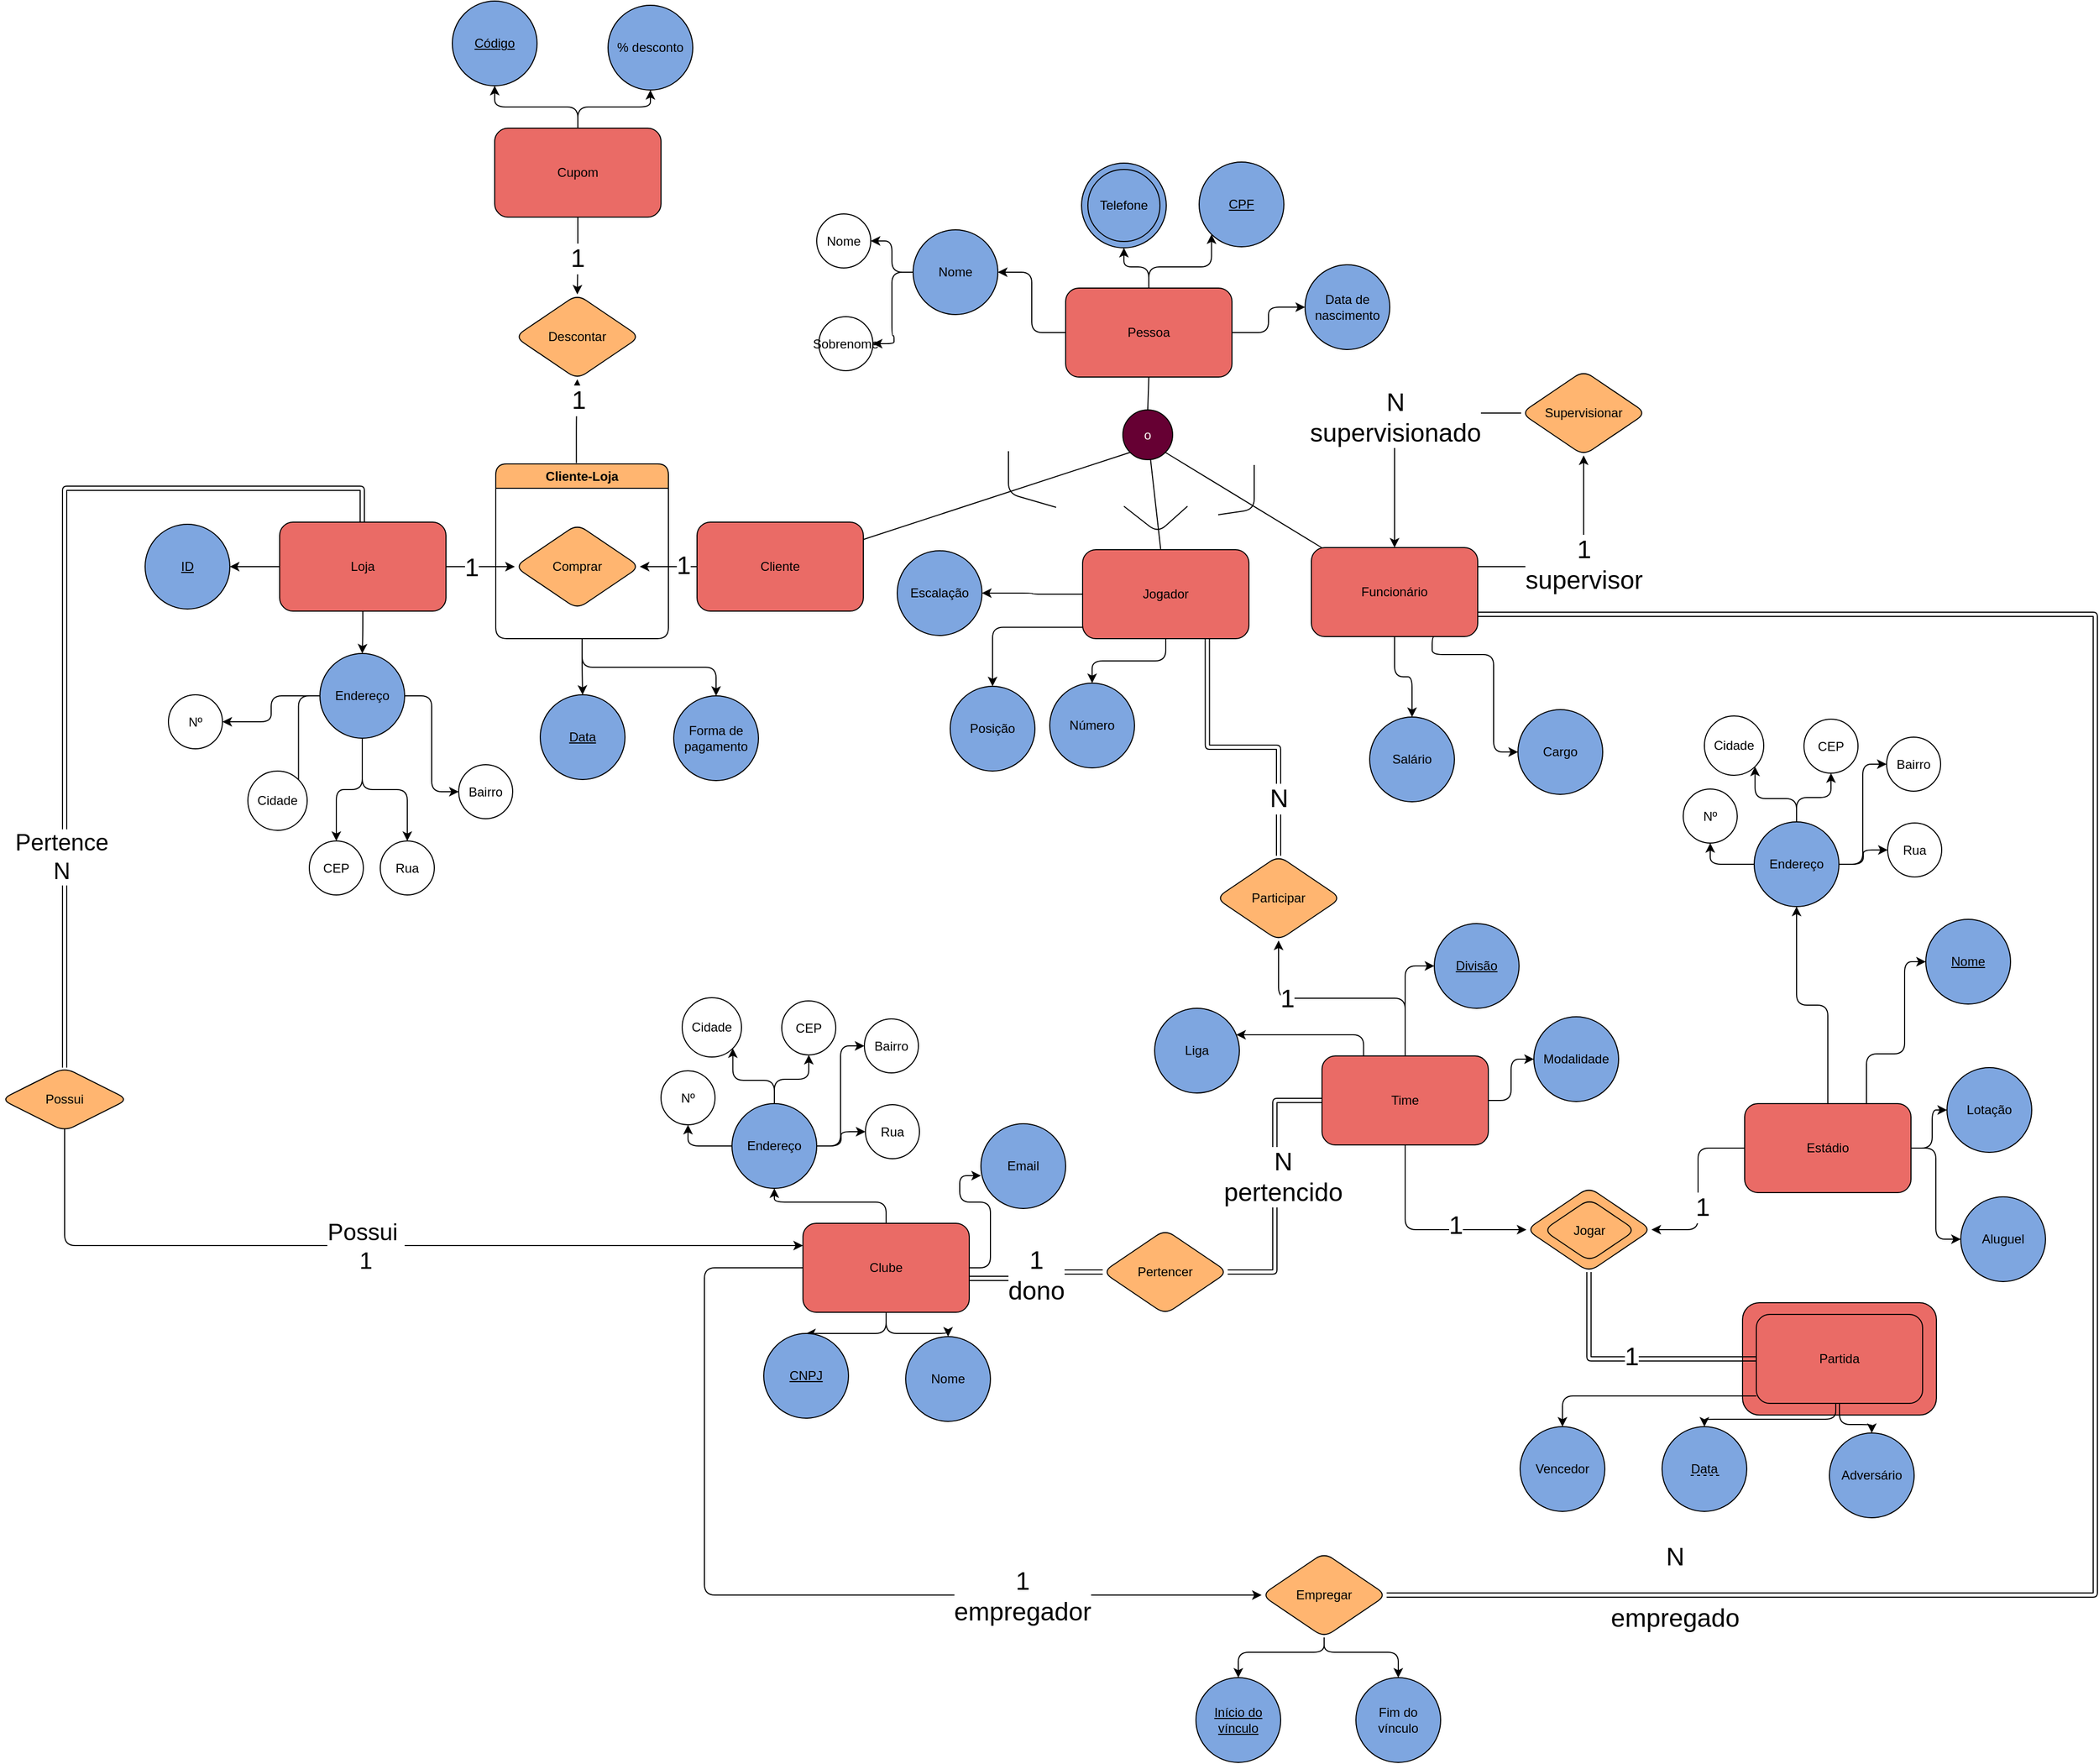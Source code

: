 <mxfile version="20.8.16" type="github">
  <diagram id="R2lEEEUBdFMjLlhIrx00" name="Page-1">
    <mxGraphModel dx="2057" dy="707" grid="0" gridSize="10" guides="0" tooltips="1" connect="1" arrows="1" fold="1" page="0" pageScale="1" pageWidth="850" pageHeight="1100" math="0" shadow="0" extFonts="Permanent Marker^https://fonts.googleapis.com/css?family=Permanent+Marker">
      <root>
        <mxCell id="0" />
        <mxCell id="1" parent="0" />
        <mxCell id="nBhm9qrBOVUtakQsjSAV-140" value="Partida&lt;br&gt;(ENTIDADE FRACA)" style="rounded=1;whiteSpace=wrap;html=1;fillColor=#EA6B66;strokeColor=#000000;" parent="1" vertex="1">
          <mxGeometry x="940" y="1546" width="183" height="106" as="geometry" />
        </mxCell>
        <mxCell id="nBhm9qrBOVUtakQsjSAV-18" style="edgeStyle=orthogonalEdgeStyle;rounded=1;orthogonalLoop=1;jettySize=auto;html=1;" parent="1" source="nBhm9qrBOVUtakQsjSAV-1" target="nBhm9qrBOVUtakQsjSAV-4" edge="1">
          <mxGeometry relative="1" as="geometry">
            <Array as="points">
              <mxPoint x="132" y="1451" />
              <mxPoint x="26" y="1451" />
            </Array>
          </mxGeometry>
        </mxCell>
        <mxCell id="nBhm9qrBOVUtakQsjSAV-19" style="edgeStyle=orthogonalEdgeStyle;rounded=1;orthogonalLoop=1;jettySize=auto;html=1;entryX=0;entryY=0.613;entryDx=0;entryDy=0;entryPerimeter=0;" parent="1" source="nBhm9qrBOVUtakQsjSAV-1" target="nBhm9qrBOVUtakQsjSAV-5" edge="1">
          <mxGeometry relative="1" as="geometry" />
        </mxCell>
        <mxCell id="nBhm9qrBOVUtakQsjSAV-20" style="edgeStyle=orthogonalEdgeStyle;rounded=1;orthogonalLoop=1;jettySize=auto;html=1;" parent="1" source="nBhm9qrBOVUtakQsjSAV-1" target="nBhm9qrBOVUtakQsjSAV-3" edge="1">
          <mxGeometry relative="1" as="geometry" />
        </mxCell>
        <mxCell id="nBhm9qrBOVUtakQsjSAV-21" style="edgeStyle=orthogonalEdgeStyle;rounded=1;orthogonalLoop=1;jettySize=auto;html=1;" parent="1" source="nBhm9qrBOVUtakQsjSAV-1" target="nBhm9qrBOVUtakQsjSAV-2" edge="1">
          <mxGeometry relative="1" as="geometry" />
        </mxCell>
        <mxCell id="nBhm9qrBOVUtakQsjSAV-118" style="edgeStyle=orthogonalEdgeStyle;rounded=1;orthogonalLoop=1;jettySize=auto;html=1;entryX=0;entryY=0.5;entryDx=0;entryDy=0;fontSize=24;fillColor=#FFB570;exitX=0;exitY=0.5;exitDx=0;exitDy=0;" parent="1" source="nBhm9qrBOVUtakQsjSAV-1" target="nBhm9qrBOVUtakQsjSAV-117" edge="1">
          <mxGeometry relative="1" as="geometry">
            <Array as="points">
              <mxPoint x="-40" y="1513" />
              <mxPoint x="-40" y="1822" />
            </Array>
          </mxGeometry>
        </mxCell>
        <mxCell id="nBhm9qrBOVUtakQsjSAV-119" value="1&lt;br&gt;empregador" style="edgeLabel;html=1;align=center;verticalAlign=middle;resizable=0;points=[];fontSize=24;rounded=1;" parent="nBhm9qrBOVUtakQsjSAV-118" vertex="1" connectable="0">
          <mxGeometry x="0.513" y="-1" relative="1" as="geometry">
            <mxPoint as="offset" />
          </mxGeometry>
        </mxCell>
        <mxCell id="nBhm9qrBOVUtakQsjSAV-1" value="Clube" style="rounded=1;whiteSpace=wrap;html=1;fillColor=#EA6B66;" parent="1" vertex="1">
          <mxGeometry x="53" y="1471" width="157" height="84" as="geometry" />
        </mxCell>
        <mxCell id="nBhm9qrBOVUtakQsjSAV-2" value="&lt;u&gt;CNPJ&lt;/u&gt;" style="ellipse;whiteSpace=wrap;html=1;aspect=fixed;fillColor=#7EA6E0;rounded=1;" parent="1" vertex="1">
          <mxGeometry x="16" y="1575" width="80" height="80" as="geometry" />
        </mxCell>
        <mxCell id="nBhm9qrBOVUtakQsjSAV-3" value="Nome" style="ellipse;whiteSpace=wrap;html=1;aspect=fixed;fillColor=#7EA6E0;rounded=1;" parent="1" vertex="1">
          <mxGeometry x="150" y="1578" width="80" height="80" as="geometry" />
        </mxCell>
        <mxCell id="nBhm9qrBOVUtakQsjSAV-13" style="edgeStyle=orthogonalEdgeStyle;rounded=1;orthogonalLoop=1;jettySize=auto;html=1;entryX=1;entryY=1;entryDx=0;entryDy=0;" parent="1" source="nBhm9qrBOVUtakQsjSAV-4" target="nBhm9qrBOVUtakQsjSAV-8" edge="1">
          <mxGeometry relative="1" as="geometry" />
        </mxCell>
        <mxCell id="nBhm9qrBOVUtakQsjSAV-14" style="edgeStyle=orthogonalEdgeStyle;rounded=1;orthogonalLoop=1;jettySize=auto;html=1;entryX=0.5;entryY=1;entryDx=0;entryDy=0;" parent="1" source="nBhm9qrBOVUtakQsjSAV-4" target="nBhm9qrBOVUtakQsjSAV-11" edge="1">
          <mxGeometry relative="1" as="geometry" />
        </mxCell>
        <mxCell id="nBhm9qrBOVUtakQsjSAV-15" style="edgeStyle=orthogonalEdgeStyle;rounded=1;orthogonalLoop=1;jettySize=auto;html=1;" parent="1" source="nBhm9qrBOVUtakQsjSAV-4" target="nBhm9qrBOVUtakQsjSAV-6" edge="1">
          <mxGeometry relative="1" as="geometry" />
        </mxCell>
        <mxCell id="nBhm9qrBOVUtakQsjSAV-16" style="edgeStyle=orthogonalEdgeStyle;rounded=1;orthogonalLoop=1;jettySize=auto;html=1;entryX=0;entryY=0.5;entryDx=0;entryDy=0;" parent="1" source="nBhm9qrBOVUtakQsjSAV-4" target="nBhm9qrBOVUtakQsjSAV-9" edge="1">
          <mxGeometry relative="1" as="geometry" />
        </mxCell>
        <mxCell id="nBhm9qrBOVUtakQsjSAV-17" style="edgeStyle=orthogonalEdgeStyle;rounded=1;orthogonalLoop=1;jettySize=auto;html=1;" parent="1" source="nBhm9qrBOVUtakQsjSAV-4" target="nBhm9qrBOVUtakQsjSAV-10" edge="1">
          <mxGeometry relative="1" as="geometry" />
        </mxCell>
        <mxCell id="nBhm9qrBOVUtakQsjSAV-4" value="Endereço" style="ellipse;whiteSpace=wrap;html=1;aspect=fixed;fillColor=#7EA6E0;rounded=1;" parent="1" vertex="1">
          <mxGeometry x="-14" y="1358" width="80" height="80" as="geometry" />
        </mxCell>
        <mxCell id="nBhm9qrBOVUtakQsjSAV-5" value="Email" style="ellipse;whiteSpace=wrap;html=1;aspect=fixed;fillColor=#7EA6E0;rounded=1;" parent="1" vertex="1">
          <mxGeometry x="221" y="1377" width="80" height="80" as="geometry" />
        </mxCell>
        <mxCell id="nBhm9qrBOVUtakQsjSAV-6" value="CEP" style="ellipse;whiteSpace=wrap;html=1;aspect=fixed;rounded=1;" parent="1" vertex="1">
          <mxGeometry x="33" y="1261" width="51" height="51" as="geometry" />
        </mxCell>
        <mxCell id="nBhm9qrBOVUtakQsjSAV-8" value="Cidade" style="ellipse;whiteSpace=wrap;html=1;aspect=fixed;rounded=1;" parent="1" vertex="1">
          <mxGeometry x="-61" y="1258" width="56" height="56" as="geometry" />
        </mxCell>
        <mxCell id="nBhm9qrBOVUtakQsjSAV-9" value="Bairro" style="ellipse;whiteSpace=wrap;html=1;aspect=fixed;rounded=1;" parent="1" vertex="1">
          <mxGeometry x="111" y="1278" width="51" height="51" as="geometry" />
        </mxCell>
        <mxCell id="nBhm9qrBOVUtakQsjSAV-10" value="Rua" style="ellipse;whiteSpace=wrap;html=1;aspect=fixed;rounded=1;" parent="1" vertex="1">
          <mxGeometry x="112" y="1359" width="51" height="51" as="geometry" />
        </mxCell>
        <mxCell id="nBhm9qrBOVUtakQsjSAV-11" value="Nº" style="ellipse;whiteSpace=wrap;html=1;aspect=fixed;rounded=1;" parent="1" vertex="1">
          <mxGeometry x="-81" y="1327" width="51" height="51" as="geometry" />
        </mxCell>
        <mxCell id="nBhm9qrBOVUtakQsjSAV-25" style="edgeStyle=orthogonalEdgeStyle;rounded=1;orthogonalLoop=1;jettySize=auto;html=1;entryX=0;entryY=0.5;entryDx=0;entryDy=0;" parent="1" source="nBhm9qrBOVUtakQsjSAV-22" target="nBhm9qrBOVUtakQsjSAV-23" edge="1">
          <mxGeometry relative="1" as="geometry" />
        </mxCell>
        <mxCell id="nBhm9qrBOVUtakQsjSAV-26" style="edgeStyle=orthogonalEdgeStyle;rounded=1;orthogonalLoop=1;jettySize=auto;html=1;" parent="1" source="nBhm9qrBOVUtakQsjSAV-22" target="nBhm9qrBOVUtakQsjSAV-24" edge="1">
          <mxGeometry relative="1" as="geometry" />
        </mxCell>
        <mxCell id="nBhm9qrBOVUtakQsjSAV-100" style="edgeStyle=orthogonalEdgeStyle;rounded=1;orthogonalLoop=1;jettySize=auto;html=1;entryX=0.5;entryY=1;entryDx=0;entryDy=0;fontSize=24;" parent="1" source="nBhm9qrBOVUtakQsjSAV-22" target="nBhm9qrBOVUtakQsjSAV-97" edge="1">
          <mxGeometry relative="1" as="geometry" />
        </mxCell>
        <mxCell id="nBhm9qrBOVUtakQsjSAV-101" value="1" style="edgeLabel;html=1;align=center;verticalAlign=middle;resizable=0;points=[];fontSize=24;rounded=1;" parent="nBhm9qrBOVUtakQsjSAV-100" vertex="1" connectable="0">
          <mxGeometry x="0.468" relative="1" as="geometry">
            <mxPoint x="1" as="offset" />
          </mxGeometry>
        </mxCell>
        <mxCell id="nBhm9qrBOVUtakQsjSAV-111" style="edgeStyle=orthogonalEdgeStyle;rounded=1;orthogonalLoop=1;jettySize=auto;html=1;entryX=0;entryY=0.5;entryDx=0;entryDy=0;fontSize=24;fillColor=#FFB570;exitX=0.5;exitY=1;exitDx=0;exitDy=0;" parent="1" source="nBhm9qrBOVUtakQsjSAV-22" target="nBhm9qrBOVUtakQsjSAV-110" edge="1">
          <mxGeometry relative="1" as="geometry" />
        </mxCell>
        <mxCell id="nBhm9qrBOVUtakQsjSAV-112" value="1" style="edgeLabel;html=1;align=center;verticalAlign=middle;resizable=0;points=[];fontSize=24;rounded=1;" parent="nBhm9qrBOVUtakQsjSAV-111" vertex="1" connectable="0">
          <mxGeometry x="0.304" y="4" relative="1" as="geometry">
            <mxPoint as="offset" />
          </mxGeometry>
        </mxCell>
        <mxCell id="OqBrJJ7zVb7oXpgQfmvQ-5" style="edgeStyle=orthogonalEdgeStyle;orthogonalLoop=1;jettySize=auto;html=1;exitX=0.25;exitY=0;exitDx=0;exitDy=0;rounded=1;" parent="1" source="nBhm9qrBOVUtakQsjSAV-22" target="OqBrJJ7zVb7oXpgQfmvQ-4" edge="1">
          <mxGeometry relative="1" as="geometry">
            <Array as="points">
              <mxPoint x="582" y="1293" />
            </Array>
          </mxGeometry>
        </mxCell>
        <mxCell id="nBhm9qrBOVUtakQsjSAV-22" value="Time" style="rounded=1;whiteSpace=wrap;html=1;fillColor=#EA6B66;" parent="1" vertex="1">
          <mxGeometry x="543" y="1313" width="157" height="84" as="geometry" />
        </mxCell>
        <mxCell id="nBhm9qrBOVUtakQsjSAV-23" value="&lt;u&gt;Divisão&lt;/u&gt;" style="ellipse;whiteSpace=wrap;html=1;aspect=fixed;fillColor=#7EA6E0;rounded=1;" parent="1" vertex="1">
          <mxGeometry x="649" y="1188" width="80" height="80" as="geometry" />
        </mxCell>
        <mxCell id="nBhm9qrBOVUtakQsjSAV-24" value="Modalidade" style="ellipse;whiteSpace=wrap;html=1;aspect=fixed;fillColor=#7EA6E0;rounded=1;" parent="1" vertex="1">
          <mxGeometry x="743" y="1276" width="80" height="80" as="geometry" />
        </mxCell>
        <mxCell id="nBhm9qrBOVUtakQsjSAV-40" style="edgeStyle=orthogonalEdgeStyle;rounded=1;orthogonalLoop=1;jettySize=auto;html=1;entryX=0.5;entryY=0;entryDx=0;entryDy=0;" parent="1" source="nBhm9qrBOVUtakQsjSAV-27" target="3DALCJo6I9vXgpLm0yMm-17" edge="1">
          <mxGeometry relative="1" as="geometry">
            <mxPoint x="-363" y="932" as="targetPoint" />
          </mxGeometry>
        </mxCell>
        <mxCell id="nBhm9qrBOVUtakQsjSAV-89" style="edgeStyle=orthogonalEdgeStyle;rounded=1;orthogonalLoop=1;jettySize=auto;html=1;" parent="1" source="nBhm9qrBOVUtakQsjSAV-27" target="nBhm9qrBOVUtakQsjSAV-80" edge="1">
          <mxGeometry relative="1" as="geometry" />
        </mxCell>
        <mxCell id="3DALCJo6I9vXgpLm0yMm-30" value="&lt;span style=&quot;font-size: 24px;&quot;&gt;1&lt;/span&gt;" style="edgeLabel;html=1;align=center;verticalAlign=middle;resizable=0;points=[];" parent="nBhm9qrBOVUtakQsjSAV-89" vertex="1" connectable="0">
          <mxGeometry x="-0.278" y="-1" relative="1" as="geometry">
            <mxPoint as="offset" />
          </mxGeometry>
        </mxCell>
        <mxCell id="3DALCJo6I9vXgpLm0yMm-25" style="edgeStyle=orthogonalEdgeStyle;rounded=1;orthogonalLoop=1;jettySize=auto;html=1;" parent="1" source="nBhm9qrBOVUtakQsjSAV-27" target="3DALCJo6I9vXgpLm0yMm-24" edge="1">
          <mxGeometry relative="1" as="geometry" />
        </mxCell>
        <mxCell id="nBhm9qrBOVUtakQsjSAV-27" value="Loja" style="rounded=1;whiteSpace=wrap;html=1;fillColor=#EA6B66;" parent="1" vertex="1">
          <mxGeometry x="-441" y="809" width="157" height="84" as="geometry" />
        </mxCell>
        <mxCell id="nBhm9qrBOVUtakQsjSAV-41" style="edgeStyle=orthogonalEdgeStyle;rounded=1;orthogonalLoop=1;jettySize=auto;html=1;" parent="1" source="nBhm9qrBOVUtakQsjSAV-30" target="nBhm9qrBOVUtakQsjSAV-32" edge="1">
          <mxGeometry relative="1" as="geometry" />
        </mxCell>
        <mxCell id="nBhm9qrBOVUtakQsjSAV-42" style="edgeStyle=orthogonalEdgeStyle;rounded=1;orthogonalLoop=1;jettySize=auto;html=1;" parent="1" source="nBhm9qrBOVUtakQsjSAV-30" target="nBhm9qrBOVUtakQsjSAV-39" edge="1">
          <mxGeometry relative="1" as="geometry" />
        </mxCell>
        <mxCell id="nBhm9qrBOVUtakQsjSAV-43" style="edgeStyle=orthogonalEdgeStyle;rounded=1;orthogonalLoop=1;jettySize=auto;html=1;entryX=0;entryY=1;entryDx=0;entryDy=0;" parent="1" source="nBhm9qrBOVUtakQsjSAV-30" target="nBhm9qrBOVUtakQsjSAV-31" edge="1">
          <mxGeometry relative="1" as="geometry" />
        </mxCell>
        <mxCell id="nBhm9qrBOVUtakQsjSAV-44" style="edgeStyle=orthogonalEdgeStyle;rounded=1;orthogonalLoop=1;jettySize=auto;html=1;" parent="1" source="nBhm9qrBOVUtakQsjSAV-30" target="nBhm9qrBOVUtakQsjSAV-38" edge="1">
          <mxGeometry relative="1" as="geometry" />
        </mxCell>
        <mxCell id="nBhm9qrBOVUtakQsjSAV-30" value="Pessoa" style="rounded=1;whiteSpace=wrap;html=1;fillColor=#EA6B66;" parent="1" vertex="1">
          <mxGeometry x="301" y="588" width="157" height="84" as="geometry" />
        </mxCell>
        <mxCell id="nBhm9qrBOVUtakQsjSAV-31" value="&lt;u&gt;CPF&lt;/u&gt;" style="ellipse;whiteSpace=wrap;html=1;aspect=fixed;fillColor=#7EA6E0;rounded=1;" parent="1" vertex="1">
          <mxGeometry x="427" y="469" width="80" height="80" as="geometry" />
        </mxCell>
        <mxCell id="nBhm9qrBOVUtakQsjSAV-36" style="edgeStyle=orthogonalEdgeStyle;rounded=1;orthogonalLoop=1;jettySize=auto;html=1;entryX=1;entryY=0.5;entryDx=0;entryDy=0;" parent="1" source="nBhm9qrBOVUtakQsjSAV-32" target="nBhm9qrBOVUtakQsjSAV-33" edge="1">
          <mxGeometry relative="1" as="geometry" />
        </mxCell>
        <mxCell id="nBhm9qrBOVUtakQsjSAV-37" style="edgeStyle=orthogonalEdgeStyle;rounded=1;orthogonalLoop=1;jettySize=auto;html=1;entryX=1;entryY=0.5;entryDx=0;entryDy=0;" parent="1" source="nBhm9qrBOVUtakQsjSAV-32" target="nBhm9qrBOVUtakQsjSAV-34" edge="1">
          <mxGeometry relative="1" as="geometry" />
        </mxCell>
        <mxCell id="nBhm9qrBOVUtakQsjSAV-32" value="Nome" style="ellipse;whiteSpace=wrap;html=1;aspect=fixed;fillColor=#7EA6E0;rounded=1;" parent="1" vertex="1">
          <mxGeometry x="157" y="533" width="80" height="80" as="geometry" />
        </mxCell>
        <mxCell id="nBhm9qrBOVUtakQsjSAV-33" value="Nome" style="ellipse;whiteSpace=wrap;html=1;aspect=fixed;rounded=1;" parent="1" vertex="1">
          <mxGeometry x="66" y="518" width="51" height="51" as="geometry" />
        </mxCell>
        <mxCell id="nBhm9qrBOVUtakQsjSAV-34" value="Sobrenome" style="ellipse;whiteSpace=wrap;html=1;aspect=fixed;rounded=1;" parent="1" vertex="1">
          <mxGeometry x="68" y="615" width="51" height="51" as="geometry" />
        </mxCell>
        <mxCell id="nBhm9qrBOVUtakQsjSAV-38" value="Data de nascimento" style="ellipse;whiteSpace=wrap;html=1;aspect=fixed;fillColor=#7EA6E0;rounded=1;" parent="1" vertex="1">
          <mxGeometry x="527" y="566" width="80" height="80" as="geometry" />
        </mxCell>
        <mxCell id="nBhm9qrBOVUtakQsjSAV-39" value="" style="ellipse;whiteSpace=wrap;html=1;aspect=fixed;fillColor=#7EA6E0;rounded=1;" parent="1" vertex="1">
          <mxGeometry x="316" y="470" width="80" height="80" as="geometry" />
        </mxCell>
        <mxCell id="nBhm9qrBOVUtakQsjSAV-45" value="&lt;font color=&quot;#ffffff&quot;&gt;o&lt;/font&gt;" style="ellipse;whiteSpace=wrap;html=1;aspect=fixed;fillColor=#660033;rounded=1;" parent="1" vertex="1">
          <mxGeometry x="355" y="703" width="47" height="47" as="geometry" />
        </mxCell>
        <mxCell id="nBhm9qrBOVUtakQsjSAV-47" value="" style="endArrow=none;html=1;rounded=1;entryX=0.5;entryY=1;entryDx=0;entryDy=0;exitX=0.5;exitY=0;exitDx=0;exitDy=0;" parent="1" source="nBhm9qrBOVUtakQsjSAV-45" target="nBhm9qrBOVUtakQsjSAV-30" edge="1">
          <mxGeometry width="50" height="50" relative="1" as="geometry">
            <mxPoint x="397" y="617" as="sourcePoint" />
            <mxPoint x="447" y="567" as="targetPoint" />
          </mxGeometry>
        </mxCell>
        <mxCell id="nBhm9qrBOVUtakQsjSAV-90" style="edgeStyle=orthogonalEdgeStyle;rounded=1;orthogonalLoop=1;jettySize=auto;html=1;entryX=1;entryY=0.5;entryDx=0;entryDy=0;" parent="1" source="nBhm9qrBOVUtakQsjSAV-48" target="nBhm9qrBOVUtakQsjSAV-80" edge="1">
          <mxGeometry relative="1" as="geometry" />
        </mxCell>
        <mxCell id="3DALCJo6I9vXgpLm0yMm-28" value="&lt;span style=&quot;font-size: 24px;&quot;&gt;1&lt;/span&gt;" style="edgeLabel;html=1;align=center;verticalAlign=middle;resizable=0;points=[];" parent="nBhm9qrBOVUtakQsjSAV-90" vertex="1" connectable="0">
          <mxGeometry x="-0.511" y="-1" relative="1" as="geometry">
            <mxPoint as="offset" />
          </mxGeometry>
        </mxCell>
        <mxCell id="nBhm9qrBOVUtakQsjSAV-48" value="Cliente" style="rounded=1;whiteSpace=wrap;html=1;fillColor=#EA6B66;" parent="1" vertex="1">
          <mxGeometry x="-47" y="809" width="157" height="84" as="geometry" />
        </mxCell>
        <mxCell id="nBhm9qrBOVUtakQsjSAV-68" style="edgeStyle=orthogonalEdgeStyle;rounded=1;orthogonalLoop=1;jettySize=auto;html=1;exitX=0.002;exitY=0.872;exitDx=0;exitDy=0;exitPerimeter=0;" parent="1" source="nBhm9qrBOVUtakQsjSAV-49" target="nBhm9qrBOVUtakQsjSAV-67" edge="1">
          <mxGeometry relative="1" as="geometry" />
        </mxCell>
        <mxCell id="nBhm9qrBOVUtakQsjSAV-70" style="edgeStyle=orthogonalEdgeStyle;rounded=1;orthogonalLoop=1;jettySize=auto;html=1;" parent="1" source="nBhm9qrBOVUtakQsjSAV-49" target="nBhm9qrBOVUtakQsjSAV-69" edge="1">
          <mxGeometry relative="1" as="geometry" />
        </mxCell>
        <mxCell id="nBhm9qrBOVUtakQsjSAV-74" style="edgeStyle=orthogonalEdgeStyle;rounded=1;orthogonalLoop=1;jettySize=auto;html=1;exitX=0;exitY=0.5;exitDx=0;exitDy=0;" parent="1" source="nBhm9qrBOVUtakQsjSAV-49" target="nBhm9qrBOVUtakQsjSAV-73" edge="1">
          <mxGeometry relative="1" as="geometry" />
        </mxCell>
        <mxCell id="nBhm9qrBOVUtakQsjSAV-98" value="&lt;font style=&quot;font-size: 24px;&quot;&gt;N&lt;/font&gt;" style="edgeStyle=orthogonalEdgeStyle;rounded=1;orthogonalLoop=1;jettySize=auto;html=1;exitX=0.75;exitY=1;exitDx=0;exitDy=0;shape=link;" parent="1" source="nBhm9qrBOVUtakQsjSAV-49" target="nBhm9qrBOVUtakQsjSAV-97" edge="1">
          <mxGeometry x="0.603" relative="1" as="geometry">
            <mxPoint as="offset" />
          </mxGeometry>
        </mxCell>
        <mxCell id="nBhm9qrBOVUtakQsjSAV-49" value="Jogador" style="rounded=1;whiteSpace=wrap;html=1;fillColor=#EA6B66;" parent="1" vertex="1">
          <mxGeometry x="317" y="835" width="157" height="84" as="geometry" />
        </mxCell>
        <mxCell id="nBhm9qrBOVUtakQsjSAV-76" style="edgeStyle=orthogonalEdgeStyle;rounded=1;orthogonalLoop=1;jettySize=auto;html=1;exitX=0.75;exitY=1;exitDx=0;exitDy=0;" parent="1" source="nBhm9qrBOVUtakQsjSAV-50" target="nBhm9qrBOVUtakQsjSAV-75" edge="1">
          <mxGeometry relative="1" as="geometry">
            <Array as="points">
              <mxPoint x="647" y="917" />
              <mxPoint x="647" y="934" />
              <mxPoint x="705" y="934" />
              <mxPoint x="705" y="1026" />
            </Array>
          </mxGeometry>
        </mxCell>
        <mxCell id="nBhm9qrBOVUtakQsjSAV-78" style="edgeStyle=orthogonalEdgeStyle;rounded=1;orthogonalLoop=1;jettySize=auto;html=1;" parent="1" source="nBhm9qrBOVUtakQsjSAV-50" target="nBhm9qrBOVUtakQsjSAV-77" edge="1">
          <mxGeometry relative="1" as="geometry" />
        </mxCell>
        <mxCell id="nBhm9qrBOVUtakQsjSAV-106" value="1&lt;br&gt;supervisor" style="edgeStyle=orthogonalEdgeStyle;rounded=1;orthogonalLoop=1;jettySize=auto;html=1;entryX=0.5;entryY=1;entryDx=0;entryDy=0;fontSize=24;fillColor=#FFB570;" parent="1" source="nBhm9qrBOVUtakQsjSAV-50" target="nBhm9qrBOVUtakQsjSAV-105" edge="1">
          <mxGeometry relative="1" as="geometry">
            <Array as="points">
              <mxPoint x="790" y="851" />
            </Array>
          </mxGeometry>
        </mxCell>
        <mxCell id="nBhm9qrBOVUtakQsjSAV-120" style="edgeStyle=orthogonalEdgeStyle;rounded=1;orthogonalLoop=1;jettySize=auto;html=1;entryX=1;entryY=0.5;entryDx=0;entryDy=0;fontSize=24;fillColor=#FFB570;exitX=1;exitY=0.75;exitDx=0;exitDy=0;shape=link;" parent="1" source="nBhm9qrBOVUtakQsjSAV-50" target="nBhm9qrBOVUtakQsjSAV-117" edge="1">
          <mxGeometry relative="1" as="geometry">
            <Array as="points">
              <mxPoint x="1273" y="896" />
              <mxPoint x="1273" y="1822" />
            </Array>
          </mxGeometry>
        </mxCell>
        <mxCell id="nBhm9qrBOVUtakQsjSAV-50" value="Funcionário" style="rounded=1;whiteSpace=wrap;html=1;fillColor=#EA6B66;" parent="1" vertex="1">
          <mxGeometry x="533" y="833" width="157" height="84" as="geometry" />
        </mxCell>
        <mxCell id="nBhm9qrBOVUtakQsjSAV-54" style="edgeStyle=orthogonalEdgeStyle;rounded=1;orthogonalLoop=1;jettySize=auto;html=1;entryX=0.5;entryY=1;entryDx=0;entryDy=0;" parent="1" source="nBhm9qrBOVUtakQsjSAV-51" target="nBhm9qrBOVUtakQsjSAV-52" edge="1">
          <mxGeometry relative="1" as="geometry" />
        </mxCell>
        <mxCell id="nBhm9qrBOVUtakQsjSAV-55" style="edgeStyle=orthogonalEdgeStyle;rounded=1;orthogonalLoop=1;jettySize=auto;html=1;entryX=0.5;entryY=1;entryDx=0;entryDy=0;" parent="1" source="nBhm9qrBOVUtakQsjSAV-51" target="nBhm9qrBOVUtakQsjSAV-53" edge="1">
          <mxGeometry relative="1" as="geometry" />
        </mxCell>
        <mxCell id="nBhm9qrBOVUtakQsjSAV-88" style="edgeStyle=orthogonalEdgeStyle;rounded=1;orthogonalLoop=1;jettySize=auto;html=1;" parent="1" source="nBhm9qrBOVUtakQsjSAV-51" target="nBhm9qrBOVUtakQsjSAV-85" edge="1">
          <mxGeometry relative="1" as="geometry" />
        </mxCell>
        <mxCell id="nBhm9qrBOVUtakQsjSAV-108" value="1" style="edgeLabel;html=1;align=center;verticalAlign=middle;resizable=0;points=[];fontSize=24;rounded=1;" parent="nBhm9qrBOVUtakQsjSAV-88" vertex="1" connectable="0">
          <mxGeometry x="0.06" relative="1" as="geometry">
            <mxPoint as="offset" />
          </mxGeometry>
        </mxCell>
        <mxCell id="nBhm9qrBOVUtakQsjSAV-51" value="Cupom" style="rounded=1;whiteSpace=wrap;html=1;fillColor=#EA6B66;" parent="1" vertex="1">
          <mxGeometry x="-238" y="437" width="157" height="84" as="geometry" />
        </mxCell>
        <mxCell id="nBhm9qrBOVUtakQsjSAV-52" value="&lt;u&gt;Código&lt;/u&gt;" style="ellipse;whiteSpace=wrap;html=1;aspect=fixed;fillColor=#7EA6E0;rounded=1;" parent="1" vertex="1">
          <mxGeometry x="-278" y="317" width="80" height="80" as="geometry" />
        </mxCell>
        <mxCell id="nBhm9qrBOVUtakQsjSAV-53" value="% desconto" style="ellipse;whiteSpace=wrap;html=1;aspect=fixed;fillColor=#7EA6E0;rounded=1;" parent="1" vertex="1">
          <mxGeometry x="-131" y="321" width="80" height="80" as="geometry" />
        </mxCell>
        <mxCell id="nBhm9qrBOVUtakQsjSAV-57" value="" style="endArrow=none;html=1;rounded=1;entryX=0;entryY=1;entryDx=0;entryDy=0;" parent="1" source="nBhm9qrBOVUtakQsjSAV-48" target="nBhm9qrBOVUtakQsjSAV-45" edge="1">
          <mxGeometry width="50" height="50" relative="1" as="geometry">
            <mxPoint x="285" y="807" as="sourcePoint" />
            <mxPoint x="335" y="757" as="targetPoint" />
          </mxGeometry>
        </mxCell>
        <mxCell id="nBhm9qrBOVUtakQsjSAV-59" value="" style="endArrow=none;html=1;rounded=1;" parent="1" source="nBhm9qrBOVUtakQsjSAV-49" target="nBhm9qrBOVUtakQsjSAV-45" edge="1">
          <mxGeometry width="50" height="50" relative="1" as="geometry">
            <mxPoint x="240.556" y="842" as="sourcePoint" />
            <mxPoint x="371.883" y="753.117" as="targetPoint" />
          </mxGeometry>
        </mxCell>
        <mxCell id="nBhm9qrBOVUtakQsjSAV-60" value="" style="endArrow=none;html=1;rounded=1;entryX=1;entryY=1;entryDx=0;entryDy=0;" parent="1" source="nBhm9qrBOVUtakQsjSAV-50" target="nBhm9qrBOVUtakQsjSAV-45" edge="1">
          <mxGeometry width="50" height="50" relative="1" as="geometry">
            <mxPoint x="397.493" y="845" as="sourcePoint" />
            <mxPoint x="381.883" y="763.117" as="targetPoint" />
          </mxGeometry>
        </mxCell>
        <mxCell id="nBhm9qrBOVUtakQsjSAV-61" value="" style="endArrow=none;html=1;rounded=1;" parent="1" edge="1">
          <mxGeometry width="50" height="50" relative="1" as="geometry">
            <mxPoint x="292" y="795" as="sourcePoint" />
            <mxPoint x="247" y="742" as="targetPoint" />
            <Array as="points">
              <mxPoint x="247" y="782" />
            </Array>
          </mxGeometry>
        </mxCell>
        <mxCell id="nBhm9qrBOVUtakQsjSAV-65" value="" style="endArrow=none;html=1;rounded=1;" parent="1" edge="1">
          <mxGeometry width="50" height="50" relative="1" as="geometry">
            <mxPoint x="356" y="794" as="sourcePoint" />
            <mxPoint x="416" y="794" as="targetPoint" />
            <Array as="points">
              <mxPoint x="388" y="819" />
            </Array>
          </mxGeometry>
        </mxCell>
        <mxCell id="nBhm9qrBOVUtakQsjSAV-66" value="" style="endArrow=none;html=1;rounded=1;" parent="1" edge="1">
          <mxGeometry width="50" height="50" relative="1" as="geometry">
            <mxPoint x="445" y="802" as="sourcePoint" />
            <mxPoint x="479" y="755" as="targetPoint" />
            <Array as="points">
              <mxPoint x="479" y="797" />
            </Array>
          </mxGeometry>
        </mxCell>
        <mxCell id="nBhm9qrBOVUtakQsjSAV-67" value="Posição" style="ellipse;whiteSpace=wrap;html=1;aspect=fixed;fillColor=#7EA6E0;rounded=1;" parent="1" vertex="1">
          <mxGeometry x="192" y="964" width="80" height="80" as="geometry" />
        </mxCell>
        <mxCell id="nBhm9qrBOVUtakQsjSAV-69" value="Número" style="ellipse;whiteSpace=wrap;html=1;aspect=fixed;fillColor=#7EA6E0;rounded=1;" parent="1" vertex="1">
          <mxGeometry x="286" y="961" width="80" height="80" as="geometry" />
        </mxCell>
        <mxCell id="nBhm9qrBOVUtakQsjSAV-73" value="Escalação" style="ellipse;whiteSpace=wrap;html=1;aspect=fixed;fillColor=#7EA6E0;rounded=1;" parent="1" vertex="1">
          <mxGeometry x="142" y="836" width="80" height="80" as="geometry" />
        </mxCell>
        <mxCell id="nBhm9qrBOVUtakQsjSAV-75" value="Cargo" style="ellipse;whiteSpace=wrap;html=1;aspect=fixed;fillColor=#7EA6E0;rounded=1;" parent="1" vertex="1">
          <mxGeometry x="728" y="986" width="80" height="80" as="geometry" />
        </mxCell>
        <mxCell id="nBhm9qrBOVUtakQsjSAV-77" value="Salário" style="ellipse;whiteSpace=wrap;html=1;aspect=fixed;fillColor=#7EA6E0;rounded=1;" parent="1" vertex="1">
          <mxGeometry x="588" y="993" width="80" height="80" as="geometry" />
        </mxCell>
        <mxCell id="nBhm9qrBOVUtakQsjSAV-86" style="edgeStyle=orthogonalEdgeStyle;rounded=1;orthogonalLoop=1;jettySize=auto;html=1;entryX=0.5;entryY=1;entryDx=0;entryDy=0;exitX=0.467;exitY=-0.005;exitDx=0;exitDy=0;exitPerimeter=0;" parent="1" source="nBhm9qrBOVUtakQsjSAV-81" target="nBhm9qrBOVUtakQsjSAV-85" edge="1">
          <mxGeometry relative="1" as="geometry" />
        </mxCell>
        <mxCell id="nBhm9qrBOVUtakQsjSAV-109" value="1" style="edgeLabel;html=1;align=center;verticalAlign=middle;resizable=0;points=[];fontSize=24;rounded=1;" parent="nBhm9qrBOVUtakQsjSAV-86" vertex="1" connectable="0">
          <mxGeometry x="0.517" y="-1" relative="1" as="geometry">
            <mxPoint as="offset" />
          </mxGeometry>
        </mxCell>
        <mxCell id="nBhm9qrBOVUtakQsjSAV-92" style="edgeStyle=orthogonalEdgeStyle;rounded=1;orthogonalLoop=1;jettySize=auto;html=1;exitX=0.5;exitY=1;exitDx=0;exitDy=0;" parent="1" source="nBhm9qrBOVUtakQsjSAV-81" target="nBhm9qrBOVUtakQsjSAV-91" edge="1">
          <mxGeometry relative="1" as="geometry" />
        </mxCell>
        <mxCell id="nBhm9qrBOVUtakQsjSAV-94" style="edgeStyle=orthogonalEdgeStyle;rounded=1;orthogonalLoop=1;jettySize=auto;html=1;exitX=0.5;exitY=1;exitDx=0;exitDy=0;" parent="1" source="nBhm9qrBOVUtakQsjSAV-81" target="nBhm9qrBOVUtakQsjSAV-93" edge="1">
          <mxGeometry relative="1" as="geometry" />
        </mxCell>
        <mxCell id="nBhm9qrBOVUtakQsjSAV-80" value="Comprar" style="rhombus;whiteSpace=wrap;html=1;fillColor=#FFB570;rounded=1;" parent="1" vertex="1">
          <mxGeometry x="-219" y="811" width="118" height="80" as="geometry" />
        </mxCell>
        <mxCell id="nBhm9qrBOVUtakQsjSAV-81" value="Cliente-Loja" style="swimlane;whiteSpace=wrap;html=1;fillColor=#FFB570;rounded=1;" parent="1" vertex="1">
          <mxGeometry x="-237" y="754" width="163" height="165" as="geometry" />
        </mxCell>
        <mxCell id="nBhm9qrBOVUtakQsjSAV-85" value="Descontar" style="rhombus;whiteSpace=wrap;html=1;fillColor=#FFB570;rounded=1;" parent="1" vertex="1">
          <mxGeometry x="-219" y="594" width="118" height="80" as="geometry" />
        </mxCell>
        <mxCell id="nBhm9qrBOVUtakQsjSAV-91" value="&lt;u&gt;Data&lt;/u&gt;" style="ellipse;whiteSpace=wrap;html=1;aspect=fixed;fillColor=#7EA6E0;rounded=1;" parent="1" vertex="1">
          <mxGeometry x="-195" y="972" width="80" height="80" as="geometry" />
        </mxCell>
        <mxCell id="nBhm9qrBOVUtakQsjSAV-93" value="Forma de pagamento" style="ellipse;whiteSpace=wrap;html=1;aspect=fixed;fillColor=#7EA6E0;rounded=1;" parent="1" vertex="1">
          <mxGeometry x="-69" y="973" width="80" height="80" as="geometry" />
        </mxCell>
        <mxCell id="nBhm9qrBOVUtakQsjSAV-115" style="edgeStyle=orthogonalEdgeStyle;rounded=1;orthogonalLoop=1;jettySize=auto;html=1;fontSize=24;fillColor=#FFB570;" parent="1" source="nBhm9qrBOVUtakQsjSAV-95" target="nBhm9qrBOVUtakQsjSAV-110" edge="1">
          <mxGeometry relative="1" as="geometry" />
        </mxCell>
        <mxCell id="nBhm9qrBOVUtakQsjSAV-116" value="1" style="edgeLabel;html=1;align=center;verticalAlign=middle;resizable=0;points=[];fontSize=24;rounded=1;" parent="nBhm9qrBOVUtakQsjSAV-115" vertex="1" connectable="0">
          <mxGeometry x="0.2" y="4" relative="1" as="geometry">
            <mxPoint y="1" as="offset" />
          </mxGeometry>
        </mxCell>
        <mxCell id="nBhm9qrBOVUtakQsjSAV-127" style="edgeStyle=orthogonalEdgeStyle;rounded=1;orthogonalLoop=1;jettySize=auto;html=1;fontSize=24;fillColor=#FFB570;" parent="1" source="nBhm9qrBOVUtakQsjSAV-95" target="3DALCJo6I9vXgpLm0yMm-6" edge="1">
          <mxGeometry relative="1" as="geometry">
            <mxPoint x="1003" y="1261" as="targetPoint" />
          </mxGeometry>
        </mxCell>
        <mxCell id="nBhm9qrBOVUtakQsjSAV-128" style="edgeStyle=orthogonalEdgeStyle;rounded=1;orthogonalLoop=1;jettySize=auto;html=1;entryX=0;entryY=0.5;entryDx=0;entryDy=0;fontSize=24;fillColor=#FFB570;" parent="1" source="nBhm9qrBOVUtakQsjSAV-95" target="nBhm9qrBOVUtakQsjSAV-124" edge="1">
          <mxGeometry relative="1" as="geometry">
            <Array as="points">
              <mxPoint x="1057" y="1311" />
              <mxPoint x="1093" y="1311" />
              <mxPoint x="1093" y="1224" />
            </Array>
          </mxGeometry>
        </mxCell>
        <mxCell id="nBhm9qrBOVUtakQsjSAV-129" style="edgeStyle=orthogonalEdgeStyle;rounded=1;orthogonalLoop=1;jettySize=auto;html=1;fontSize=24;fillColor=#FFB570;" parent="1" source="nBhm9qrBOVUtakQsjSAV-95" target="nBhm9qrBOVUtakQsjSAV-125" edge="1">
          <mxGeometry relative="1" as="geometry" />
        </mxCell>
        <mxCell id="nBhm9qrBOVUtakQsjSAV-130" style="edgeStyle=orthogonalEdgeStyle;rounded=1;orthogonalLoop=1;jettySize=auto;html=1;entryX=0;entryY=0.5;entryDx=0;entryDy=0;fontSize=24;fillColor=#FFB570;" parent="1" source="nBhm9qrBOVUtakQsjSAV-95" target="nBhm9qrBOVUtakQsjSAV-126" edge="1">
          <mxGeometry relative="1" as="geometry" />
        </mxCell>
        <mxCell id="nBhm9qrBOVUtakQsjSAV-95" value="Estádio" style="rounded=1;whiteSpace=wrap;html=1;fillColor=#EA6B66;" parent="1" vertex="1">
          <mxGeometry x="942" y="1358" width="157" height="84" as="geometry" />
        </mxCell>
        <mxCell id="nBhm9qrBOVUtakQsjSAV-113" style="edgeStyle=orthogonalEdgeStyle;rounded=1;orthogonalLoop=1;jettySize=auto;html=1;entryX=0.5;entryY=1;entryDx=0;entryDy=0;fontSize=24;fillColor=#FFB570;shape=link;" parent="1" source="nBhm9qrBOVUtakQsjSAV-96" target="nBhm9qrBOVUtakQsjSAV-110" edge="1">
          <mxGeometry relative="1" as="geometry" />
        </mxCell>
        <mxCell id="nBhm9qrBOVUtakQsjSAV-114" value="1" style="edgeLabel;html=1;align=center;verticalAlign=middle;resizable=0;points=[];fontSize=24;rounded=1;" parent="nBhm9qrBOVUtakQsjSAV-113" vertex="1" connectable="0">
          <mxGeometry x="-0.02" y="-2" relative="1" as="geometry">
            <mxPoint x="-1" as="offset" />
          </mxGeometry>
        </mxCell>
        <mxCell id="nBhm9qrBOVUtakQsjSAV-135" style="edgeStyle=orthogonalEdgeStyle;rounded=1;orthogonalLoop=1;jettySize=auto;html=1;fontSize=24;fillColor=#FFB570;" parent="1" source="nBhm9qrBOVUtakQsjSAV-96" target="nBhm9qrBOVUtakQsjSAV-134" edge="1">
          <mxGeometry relative="1" as="geometry">
            <Array as="points">
              <mxPoint x="770" y="1634" />
            </Array>
          </mxGeometry>
        </mxCell>
        <mxCell id="nBhm9qrBOVUtakQsjSAV-136" style="edgeStyle=orthogonalEdgeStyle;rounded=1;orthogonalLoop=1;jettySize=auto;html=1;fontSize=24;fillColor=#FFB570;" parent="1" source="nBhm9qrBOVUtakQsjSAV-96" target="nBhm9qrBOVUtakQsjSAV-131" edge="1">
          <mxGeometry relative="1" as="geometry">
            <Array as="points">
              <mxPoint x="1028" y="1656" />
              <mxPoint x="904" y="1656" />
            </Array>
          </mxGeometry>
        </mxCell>
        <mxCell id="nBhm9qrBOVUtakQsjSAV-137" style="edgeStyle=orthogonalEdgeStyle;rounded=1;orthogonalLoop=1;jettySize=auto;html=1;fontSize=24;fillColor=#FFB570;" parent="1" source="nBhm9qrBOVUtakQsjSAV-96" target="nBhm9qrBOVUtakQsjSAV-132" edge="1">
          <mxGeometry relative="1" as="geometry" />
        </mxCell>
        <mxCell id="nBhm9qrBOVUtakQsjSAV-96" value="Partida" style="rounded=1;whiteSpace=wrap;html=1;fillColor=#EA6B66;strokeColor=#000000;" parent="1" vertex="1">
          <mxGeometry x="953" y="1557" width="157" height="84" as="geometry" />
        </mxCell>
        <mxCell id="nBhm9qrBOVUtakQsjSAV-97" value="Participar" style="rhombus;whiteSpace=wrap;html=1;fillColor=#FFB570;rounded=1;" parent="1" vertex="1">
          <mxGeometry x="443" y="1124" width="118" height="80" as="geometry" />
        </mxCell>
        <mxCell id="nBhm9qrBOVUtakQsjSAV-102" value="Pertencer" style="rhombus;whiteSpace=wrap;html=1;fillColor=#FFB570;rounded=1;" parent="1" vertex="1">
          <mxGeometry x="336" y="1477" width="118" height="80" as="geometry" />
        </mxCell>
        <mxCell id="nBhm9qrBOVUtakQsjSAV-107" value="N&lt;br&gt;supervisionado" style="edgeStyle=orthogonalEdgeStyle;rounded=1;orthogonalLoop=1;jettySize=auto;html=1;entryX=0.5;entryY=0;entryDx=0;entryDy=0;fontSize=24;fillColor=#FFB570;" parent="1" source="nBhm9qrBOVUtakQsjSAV-105" target="nBhm9qrBOVUtakQsjSAV-50" edge="1">
          <mxGeometry relative="1" as="geometry" />
        </mxCell>
        <mxCell id="nBhm9qrBOVUtakQsjSAV-105" value="Supervisionar" style="rhombus;whiteSpace=wrap;html=1;fillColor=#FFB570;rounded=1;" parent="1" vertex="1">
          <mxGeometry x="731" y="666" width="118" height="80" as="geometry" />
        </mxCell>
        <mxCell id="nBhm9qrBOVUtakQsjSAV-110" value="Jogar" style="rhombus;whiteSpace=wrap;html=1;fillColor=#FFB570;rounded=1;" parent="1" vertex="1">
          <mxGeometry x="736" y="1437" width="118" height="80" as="geometry" />
        </mxCell>
        <mxCell id="I1FvhHd1P2Iq6jPRHaon-1" value="Jogar" style="rhombus;whiteSpace=wrap;html=1;fillColor=#FFB570;rounded=1;" parent="nBhm9qrBOVUtakQsjSAV-110" vertex="1">
          <mxGeometry x="16" y="11" width="87.03" height="59" as="geometry" />
        </mxCell>
        <mxCell id="be5T7t3Xz2MNST7CiX6z-8" style="edgeStyle=orthogonalEdgeStyle;rounded=1;orthogonalLoop=1;jettySize=auto;html=1;" parent="1" source="nBhm9qrBOVUtakQsjSAV-117" target="be5T7t3Xz2MNST7CiX6z-4" edge="1">
          <mxGeometry relative="1" as="geometry">
            <Array as="points">
              <mxPoint x="545" y="1876" />
              <mxPoint x="464" y="1876" />
            </Array>
          </mxGeometry>
        </mxCell>
        <mxCell id="be5T7t3Xz2MNST7CiX6z-9" style="edgeStyle=orthogonalEdgeStyle;rounded=1;orthogonalLoop=1;jettySize=auto;html=1;entryX=0.5;entryY=0;entryDx=0;entryDy=0;" parent="1" source="nBhm9qrBOVUtakQsjSAV-117" target="be5T7t3Xz2MNST7CiX6z-5" edge="1">
          <mxGeometry relative="1" as="geometry">
            <Array as="points">
              <mxPoint x="545" y="1876" />
              <mxPoint x="615" y="1876" />
            </Array>
          </mxGeometry>
        </mxCell>
        <mxCell id="nBhm9qrBOVUtakQsjSAV-117" value="Empregar" style="rhombus;whiteSpace=wrap;html=1;fillColor=#FFB570;rounded=1;" parent="1" vertex="1">
          <mxGeometry x="486" y="1782" width="118" height="80" as="geometry" />
        </mxCell>
        <mxCell id="nBhm9qrBOVUtakQsjSAV-121" value="N&lt;br&gt;&lt;br&gt;empregado" style="text;html=1;align=center;verticalAlign=middle;resizable=0;points=[];autosize=1;strokeColor=none;fillColor=none;fontSize=24;rounded=1;" parent="1" vertex="1">
          <mxGeometry x="806" y="1767" width="139" height="96" as="geometry" />
        </mxCell>
        <mxCell id="nBhm9qrBOVUtakQsjSAV-124" value="&lt;u&gt;Nome&lt;/u&gt;" style="ellipse;whiteSpace=wrap;html=1;aspect=fixed;fillColor=#7EA6E0;rounded=1;" parent="1" vertex="1">
          <mxGeometry x="1113" y="1184" width="80" height="80" as="geometry" />
        </mxCell>
        <mxCell id="nBhm9qrBOVUtakQsjSAV-125" value="Lotação" style="ellipse;whiteSpace=wrap;html=1;aspect=fixed;fillColor=#7EA6E0;rounded=1;" parent="1" vertex="1">
          <mxGeometry x="1133" y="1324" width="80" height="80" as="geometry" />
        </mxCell>
        <mxCell id="nBhm9qrBOVUtakQsjSAV-126" value="Aluguel" style="ellipse;whiteSpace=wrap;html=1;aspect=fixed;fillColor=#7EA6E0;rounded=1;" parent="1" vertex="1">
          <mxGeometry x="1146" y="1446" width="80" height="80" as="geometry" />
        </mxCell>
        <mxCell id="nBhm9qrBOVUtakQsjSAV-131" value="Data" style="ellipse;whiteSpace=wrap;html=1;aspect=fixed;fillColor=#7EA6E0;rounded=1;" parent="1" vertex="1">
          <mxGeometry x="864" y="1663" width="80" height="80" as="geometry" />
        </mxCell>
        <mxCell id="nBhm9qrBOVUtakQsjSAV-132" value="Adversário" style="ellipse;whiteSpace=wrap;html=1;aspect=fixed;fillColor=#7EA6E0;rounded=1;" parent="1" vertex="1">
          <mxGeometry x="1022" y="1669" width="80" height="80" as="geometry" />
        </mxCell>
        <mxCell id="nBhm9qrBOVUtakQsjSAV-134" value="Vencedor" style="ellipse;whiteSpace=wrap;html=1;aspect=fixed;fillColor=#7EA6E0;rounded=1;" parent="1" vertex="1">
          <mxGeometry x="730" y="1663" width="80" height="80" as="geometry" />
        </mxCell>
        <mxCell id="be5T7t3Xz2MNST7CiX6z-2" value="" style="endArrow=none;dashed=1;html=1;rounded=0;" parent="1" edge="1">
          <mxGeometry width="50" height="50" relative="1" as="geometry">
            <mxPoint x="891" y="1709" as="sourcePoint" />
            <mxPoint x="919" y="1709" as="targetPoint" />
          </mxGeometry>
        </mxCell>
        <mxCell id="be5T7t3Xz2MNST7CiX6z-3" value="Telefone" style="ellipse;whiteSpace=wrap;html=1;aspect=fixed;fillColor=#7EA6E0;rounded=1;" parent="1" vertex="1">
          <mxGeometry x="322" y="476" width="68" height="68" as="geometry" />
        </mxCell>
        <mxCell id="be5T7t3Xz2MNST7CiX6z-4" value="&lt;u&gt;Início do vínculo&lt;/u&gt;" style="ellipse;whiteSpace=wrap;html=1;aspect=fixed;fillColor=#7EA6E0;rounded=1;" parent="1" vertex="1">
          <mxGeometry x="424" y="1900" width="80" height="80" as="geometry" />
        </mxCell>
        <mxCell id="be5T7t3Xz2MNST7CiX6z-5" value="Fim do vínculo" style="ellipse;whiteSpace=wrap;html=1;aspect=fixed;fillColor=#7EA6E0;rounded=1;" parent="1" vertex="1">
          <mxGeometry x="575" y="1900" width="80" height="80" as="geometry" />
        </mxCell>
        <mxCell id="3DALCJo6I9vXgpLm0yMm-1" style="edgeStyle=orthogonalEdgeStyle;rounded=1;orthogonalLoop=1;jettySize=auto;html=1;entryX=1;entryY=1;entryDx=0;entryDy=0;" parent="1" source="3DALCJo6I9vXgpLm0yMm-6" target="3DALCJo6I9vXgpLm0yMm-8" edge="1">
          <mxGeometry relative="1" as="geometry" />
        </mxCell>
        <mxCell id="3DALCJo6I9vXgpLm0yMm-2" style="edgeStyle=orthogonalEdgeStyle;rounded=1;orthogonalLoop=1;jettySize=auto;html=1;entryX=0.5;entryY=1;entryDx=0;entryDy=0;" parent="1" source="3DALCJo6I9vXgpLm0yMm-6" target="3DALCJo6I9vXgpLm0yMm-11" edge="1">
          <mxGeometry relative="1" as="geometry" />
        </mxCell>
        <mxCell id="3DALCJo6I9vXgpLm0yMm-3" style="edgeStyle=orthogonalEdgeStyle;rounded=1;orthogonalLoop=1;jettySize=auto;html=1;" parent="1" source="3DALCJo6I9vXgpLm0yMm-6" target="3DALCJo6I9vXgpLm0yMm-7" edge="1">
          <mxGeometry relative="1" as="geometry" />
        </mxCell>
        <mxCell id="3DALCJo6I9vXgpLm0yMm-4" style="edgeStyle=orthogonalEdgeStyle;rounded=1;orthogonalLoop=1;jettySize=auto;html=1;entryX=0;entryY=0.5;entryDx=0;entryDy=0;" parent="1" source="3DALCJo6I9vXgpLm0yMm-6" target="3DALCJo6I9vXgpLm0yMm-9" edge="1">
          <mxGeometry relative="1" as="geometry" />
        </mxCell>
        <mxCell id="3DALCJo6I9vXgpLm0yMm-5" style="edgeStyle=orthogonalEdgeStyle;rounded=1;orthogonalLoop=1;jettySize=auto;html=1;" parent="1" source="3DALCJo6I9vXgpLm0yMm-6" target="3DALCJo6I9vXgpLm0yMm-10" edge="1">
          <mxGeometry relative="1" as="geometry" />
        </mxCell>
        <mxCell id="3DALCJo6I9vXgpLm0yMm-6" value="Endereço" style="ellipse;whiteSpace=wrap;html=1;aspect=fixed;fillColor=#7EA6E0;rounded=1;" parent="1" vertex="1">
          <mxGeometry x="951" y="1092" width="80" height="80" as="geometry" />
        </mxCell>
        <mxCell id="3DALCJo6I9vXgpLm0yMm-7" value="CEP" style="ellipse;whiteSpace=wrap;html=1;aspect=fixed;rounded=1;" parent="1" vertex="1">
          <mxGeometry x="998" y="995" width="51" height="51" as="geometry" />
        </mxCell>
        <mxCell id="3DALCJo6I9vXgpLm0yMm-8" value="Cidade" style="ellipse;whiteSpace=wrap;html=1;aspect=fixed;rounded=1;" parent="1" vertex="1">
          <mxGeometry x="904" y="992" width="56" height="56" as="geometry" />
        </mxCell>
        <mxCell id="3DALCJo6I9vXgpLm0yMm-9" value="Bairro" style="ellipse;whiteSpace=wrap;html=1;aspect=fixed;rounded=1;" parent="1" vertex="1">
          <mxGeometry x="1076" y="1012" width="51" height="51" as="geometry" />
        </mxCell>
        <mxCell id="3DALCJo6I9vXgpLm0yMm-10" value="Rua" style="ellipse;whiteSpace=wrap;html=1;aspect=fixed;rounded=1;" parent="1" vertex="1">
          <mxGeometry x="1077" y="1093" width="51" height="51" as="geometry" />
        </mxCell>
        <mxCell id="3DALCJo6I9vXgpLm0yMm-11" value="Nº" style="ellipse;whiteSpace=wrap;html=1;aspect=fixed;rounded=1;" parent="1" vertex="1">
          <mxGeometry x="884" y="1061" width="51" height="51" as="geometry" />
        </mxCell>
        <mxCell id="3DALCJo6I9vXgpLm0yMm-12" style="edgeStyle=orthogonalEdgeStyle;rounded=1;orthogonalLoop=1;jettySize=auto;html=1;entryX=1;entryY=1;entryDx=0;entryDy=0;" parent="1" source="3DALCJo6I9vXgpLm0yMm-17" target="3DALCJo6I9vXgpLm0yMm-19" edge="1">
          <mxGeometry relative="1" as="geometry" />
        </mxCell>
        <mxCell id="3DALCJo6I9vXgpLm0yMm-14" style="edgeStyle=orthogonalEdgeStyle;rounded=1;orthogonalLoop=1;jettySize=auto;html=1;" parent="1" source="3DALCJo6I9vXgpLm0yMm-17" target="3DALCJo6I9vXgpLm0yMm-18" edge="1">
          <mxGeometry relative="1" as="geometry" />
        </mxCell>
        <mxCell id="3DALCJo6I9vXgpLm0yMm-15" style="edgeStyle=orthogonalEdgeStyle;rounded=1;orthogonalLoop=1;jettySize=auto;html=1;entryX=0;entryY=0.5;entryDx=0;entryDy=0;" parent="1" source="3DALCJo6I9vXgpLm0yMm-17" target="3DALCJo6I9vXgpLm0yMm-20" edge="1">
          <mxGeometry relative="1" as="geometry" />
        </mxCell>
        <mxCell id="3DALCJo6I9vXgpLm0yMm-16" style="edgeStyle=orthogonalEdgeStyle;rounded=1;orthogonalLoop=1;jettySize=auto;html=1;" parent="1" source="3DALCJo6I9vXgpLm0yMm-17" target="3DALCJo6I9vXgpLm0yMm-21" edge="1">
          <mxGeometry relative="1" as="geometry" />
        </mxCell>
        <mxCell id="3DALCJo6I9vXgpLm0yMm-23" style="edgeStyle=orthogonalEdgeStyle;rounded=1;orthogonalLoop=1;jettySize=auto;html=1;entryX=1;entryY=0.5;entryDx=0;entryDy=0;" parent="1" source="3DALCJo6I9vXgpLm0yMm-17" target="3DALCJo6I9vXgpLm0yMm-22" edge="1">
          <mxGeometry relative="1" as="geometry" />
        </mxCell>
        <mxCell id="3DALCJo6I9vXgpLm0yMm-17" value="Endereço" style="ellipse;whiteSpace=wrap;html=1;aspect=fixed;fillColor=#7EA6E0;rounded=1;" parent="1" vertex="1">
          <mxGeometry x="-403" y="933" width="80" height="80" as="geometry" />
        </mxCell>
        <mxCell id="3DALCJo6I9vXgpLm0yMm-18" value="CEP" style="ellipse;whiteSpace=wrap;html=1;aspect=fixed;rounded=1;" parent="1" vertex="1">
          <mxGeometry x="-413" y="1110" width="51" height="51" as="geometry" />
        </mxCell>
        <mxCell id="3DALCJo6I9vXgpLm0yMm-19" value="Cidade" style="ellipse;whiteSpace=wrap;html=1;aspect=fixed;rounded=1;" parent="1" vertex="1">
          <mxGeometry x="-471" y="1044" width="56" height="56" as="geometry" />
        </mxCell>
        <mxCell id="3DALCJo6I9vXgpLm0yMm-20" value="Bairro" style="ellipse;whiteSpace=wrap;html=1;aspect=fixed;rounded=1;" parent="1" vertex="1">
          <mxGeometry x="-272" y="1038" width="51" height="51" as="geometry" />
        </mxCell>
        <mxCell id="3DALCJo6I9vXgpLm0yMm-21" value="Rua" style="ellipse;whiteSpace=wrap;html=1;aspect=fixed;rounded=1;" parent="1" vertex="1">
          <mxGeometry x="-346" y="1110" width="51" height="51" as="geometry" />
        </mxCell>
        <mxCell id="3DALCJo6I9vXgpLm0yMm-22" value="Nº" style="ellipse;whiteSpace=wrap;html=1;aspect=fixed;rounded=1;" parent="1" vertex="1">
          <mxGeometry x="-546" y="972" width="51" height="51" as="geometry" />
        </mxCell>
        <mxCell id="3DALCJo6I9vXgpLm0yMm-24" value="&lt;u&gt;ID&lt;/u&gt;" style="ellipse;whiteSpace=wrap;html=1;aspect=fixed;fillColor=#7EA6E0;rounded=1;" parent="1" vertex="1">
          <mxGeometry x="-568" y="811" width="80" height="80" as="geometry" />
        </mxCell>
        <mxCell id="nBhm9qrBOVUtakQsjSAV-103" value="N&lt;br&gt;pertencido" style="edgeStyle=orthogonalEdgeStyle;rounded=1;orthogonalLoop=1;jettySize=auto;html=1;entryX=1;entryY=0.5;entryDx=0;entryDy=0;fontSize=24;shape=link;" parent="1" source="nBhm9qrBOVUtakQsjSAV-22" target="nBhm9qrBOVUtakQsjSAV-102" edge="1">
          <mxGeometry x="-0.08" y="7" relative="1" as="geometry">
            <mxPoint y="1" as="offset" />
          </mxGeometry>
        </mxCell>
        <mxCell id="nBhm9qrBOVUtakQsjSAV-104" value="1&lt;br&gt;dono" style="edgeStyle=orthogonalEdgeStyle;rounded=1;orthogonalLoop=1;jettySize=auto;html=1;fontSize=24;fillColor=#FFB570;shape=link;" parent="1" source="nBhm9qrBOVUtakQsjSAV-1" target="nBhm9qrBOVUtakQsjSAV-102" edge="1">
          <mxGeometry relative="1" as="geometry">
            <Array as="points">
              <mxPoint x="273" y="1523" />
              <mxPoint x="273" y="1517" />
            </Array>
            <mxPoint as="offset" />
          </mxGeometry>
        </mxCell>
        <mxCell id="OqBrJJ7zVb7oXpgQfmvQ-4" value="Liga" style="ellipse;whiteSpace=wrap;html=1;aspect=fixed;strokeColor=#000000;fillColor=#7EA6E0;" parent="1" vertex="1">
          <mxGeometry x="385" y="1268" width="80" height="80" as="geometry" />
        </mxCell>
        <mxCell id="0ggSL7rZgndwZ6UotIgw-3" style="edgeStyle=orthogonalEdgeStyle;rounded=1;orthogonalLoop=1;jettySize=auto;html=1;entryX=0;entryY=0.25;entryDx=0;entryDy=0;" edge="1" parent="1" target="nBhm9qrBOVUtakQsjSAV-1">
          <mxGeometry relative="1" as="geometry">
            <mxPoint x="45" y="1493.294" as="targetPoint" />
            <mxPoint x="-644" y="1387" as="sourcePoint" />
            <Array as="points">
              <mxPoint x="-644" y="1354" />
              <mxPoint x="-644" y="1492" />
            </Array>
          </mxGeometry>
        </mxCell>
        <mxCell id="0ggSL7rZgndwZ6UotIgw-6" value="Possui&amp;nbsp;&lt;br style=&quot;font-size: 22px;&quot;&gt;1" style="edgeLabel;html=1;align=center;verticalAlign=middle;resizable=0;points=[];fontSize=22;" vertex="1" connectable="0" parent="0ggSL7rZgndwZ6UotIgw-3">
          <mxGeometry x="0.048" y="-1" relative="1" as="geometry">
            <mxPoint as="offset" />
          </mxGeometry>
        </mxCell>
        <mxCell id="0ggSL7rZgndwZ6UotIgw-5" style="edgeStyle=orthogonalEdgeStyle;rounded=1;orthogonalLoop=1;jettySize=auto;html=1;exitX=0.5;exitY=0;exitDx=0;exitDy=0;shape=link;" edge="1" parent="1" source="0ggSL7rZgndwZ6UotIgw-2" target="nBhm9qrBOVUtakQsjSAV-27">
          <mxGeometry relative="1" as="geometry">
            <Array as="points">
              <mxPoint x="-644" y="777" />
              <mxPoint x="-363" y="777" />
            </Array>
          </mxGeometry>
        </mxCell>
        <mxCell id="0ggSL7rZgndwZ6UotIgw-7" value="Pertence&lt;br style=&quot;font-size: 22px;&quot;&gt;N" style="edgeLabel;html=1;align=center;verticalAlign=middle;resizable=0;points=[];fontSize=22;" vertex="1" connectable="0" parent="0ggSL7rZgndwZ6UotIgw-5">
          <mxGeometry x="-0.537" y="3" relative="1" as="geometry">
            <mxPoint as="offset" />
          </mxGeometry>
        </mxCell>
        <mxCell id="0ggSL7rZgndwZ6UotIgw-2" value="Possui" style="shape=rhombus;perimeter=rhombusPerimeter;whiteSpace=wrap;html=1;align=center;fillStyle=auto;rounded=1;fillColor=#FFB570;strokeColor=#000000;" vertex="1" parent="1">
          <mxGeometry x="-704" y="1324" width="120" height="60" as="geometry" />
        </mxCell>
      </root>
    </mxGraphModel>
  </diagram>
</mxfile>
